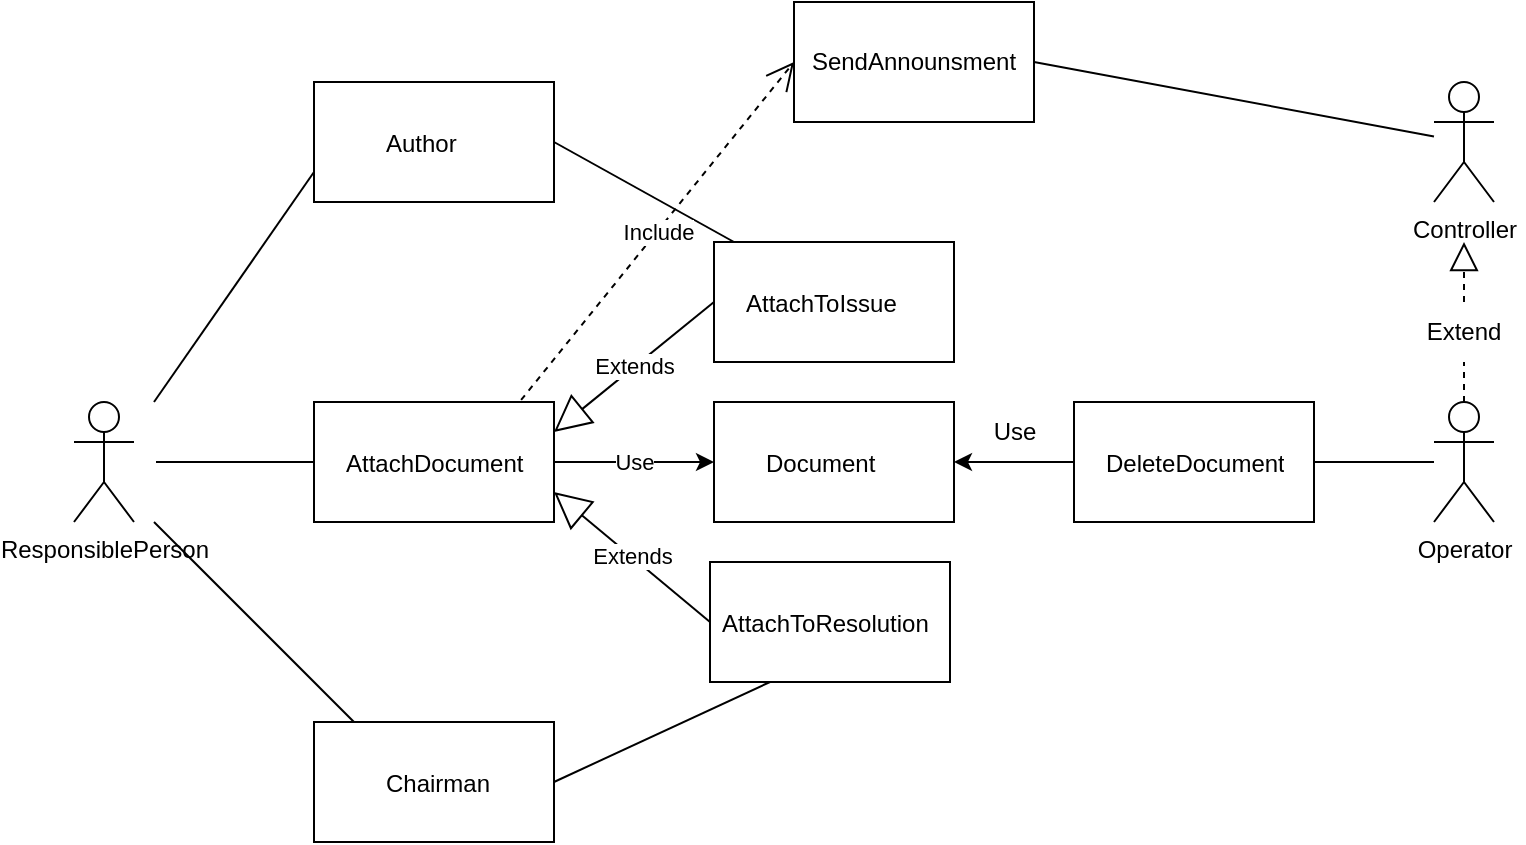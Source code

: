 <mxfile version="20.3.7" type="google"><diagram id="jvGKkX95-frtfLUONUeL" name="Страница 1"><mxGraphModel grid="1" page="1" gridSize="10" guides="1" tooltips="1" connect="1" arrows="1" fold="1" pageScale="1" pageWidth="827" pageHeight="1169" math="0" shadow="0"><root><mxCell id="0"/><mxCell id="1" parent="0"/><mxCell id="PS8-7N7S57tKgrx1aDDc-2" value="ResponsiblePerson" style="shape=umlActor;verticalLabelPosition=bottom;verticalAlign=top;html=1;outlineConnect=0;" vertex="1" parent="1"><mxGeometry x="80" y="240" width="30" height="60" as="geometry"/></mxCell><mxCell id="PS8-7N7S57tKgrx1aDDc-5" value="" style="rounded=0;whiteSpace=wrap;html=1;" vertex="1" parent="1"><mxGeometry x="400" y="160" width="120" height="60" as="geometry"/></mxCell><mxCell id="PS8-7N7S57tKgrx1aDDc-6" value="AttachToIssue" style="text;strokeColor=none;fillColor=none;align=left;verticalAlign=middle;spacingLeft=4;spacingRight=4;overflow=hidden;points=[[0,0.5],[1,0.5]];portConstraint=eastwest;rotatable=0;" vertex="1" parent="1"><mxGeometry x="410" y="175" width="96" height="30" as="geometry"/></mxCell><mxCell id="PS8-7N7S57tKgrx1aDDc-7" value="" style="rounded=0;whiteSpace=wrap;html=1;" vertex="1" parent="1"><mxGeometry x="398" y="320" width="120" height="60" as="geometry"/></mxCell><mxCell id="PS8-7N7S57tKgrx1aDDc-8" value="AttachToResolution" style="text;strokeColor=none;fillColor=none;align=left;verticalAlign=middle;spacingLeft=4;spacingRight=4;overflow=hidden;points=[[0,0.5],[1,0.5]];portConstraint=eastwest;rotatable=0;" vertex="1" parent="1"><mxGeometry x="398" y="335" width="120" height="30" as="geometry"/></mxCell><mxCell id="PS8-7N7S57tKgrx1aDDc-14" value="" style="rounded=0;whiteSpace=wrap;html=1;" vertex="1" parent="1"><mxGeometry x="200" y="240" width="120" height="60" as="geometry"/></mxCell><mxCell id="PS8-7N7S57tKgrx1aDDc-15" value="AttachDocument" style="text;strokeColor=none;fillColor=none;align=left;verticalAlign=middle;spacingLeft=4;spacingRight=4;overflow=hidden;points=[[0,0.5],[1,0.5]];portConstraint=eastwest;rotatable=0;" vertex="1" parent="1"><mxGeometry x="210" y="255" width="100" height="30" as="geometry"/></mxCell><mxCell id="PS8-7N7S57tKgrx1aDDc-16" value="" style="endArrow=none;html=1;rounded=0;entryX=0;entryY=0.5;entryDx=0;entryDy=0;" edge="1" parent="1" target="PS8-7N7S57tKgrx1aDDc-14"><mxGeometry width="50" height="50" relative="1" as="geometry"><mxPoint x="121" y="270" as="sourcePoint"/><mxPoint x="181" y="270" as="targetPoint"/></mxGeometry></mxCell><mxCell id="PS8-7N7S57tKgrx1aDDc-23" value="Extends" style="endArrow=block;endSize=16;endFill=0;html=1;rounded=0;exitX=0;exitY=0.5;exitDx=0;exitDy=0;entryX=1;entryY=0.25;entryDx=0;entryDy=0;" edge="1" parent="1" source="PS8-7N7S57tKgrx1aDDc-5" target="PS8-7N7S57tKgrx1aDDc-14"><mxGeometry width="160" relative="1" as="geometry"><mxPoint x="330" y="290" as="sourcePoint"/><mxPoint x="490" y="290" as="targetPoint"/></mxGeometry></mxCell><mxCell id="PS8-7N7S57tKgrx1aDDc-24" value="Extends" style="endArrow=block;endSize=16;endFill=0;html=1;rounded=0;exitX=0;exitY=0.5;exitDx=0;exitDy=0;entryX=1;entryY=0.75;entryDx=0;entryDy=0;" edge="1" parent="1" source="PS8-7N7S57tKgrx1aDDc-8" target="PS8-7N7S57tKgrx1aDDc-14"><mxGeometry width="160" relative="1" as="geometry"><mxPoint x="330" y="290" as="sourcePoint"/><mxPoint x="490" y="290" as="targetPoint"/></mxGeometry></mxCell><mxCell id="PS8-7N7S57tKgrx1aDDc-25" value="" style="rounded=0;whiteSpace=wrap;html=1;" vertex="1" parent="1"><mxGeometry x="200" y="80" width="120" height="60" as="geometry"/></mxCell><mxCell id="PS8-7N7S57tKgrx1aDDc-26" value="Author" style="text;strokeColor=none;fillColor=none;align=left;verticalAlign=middle;spacingLeft=4;spacingRight=4;overflow=hidden;points=[[0,0.5],[1,0.5]];portConstraint=eastwest;rotatable=0;" vertex="1" parent="1"><mxGeometry x="230" y="95" width="80" height="30" as="geometry"/></mxCell><mxCell id="PS8-7N7S57tKgrx1aDDc-27" value="" style="rounded=0;whiteSpace=wrap;html=1;" vertex="1" parent="1"><mxGeometry x="200" y="400" width="120" height="60" as="geometry"/></mxCell><mxCell id="PS8-7N7S57tKgrx1aDDc-28" value="Chairman" style="text;strokeColor=none;fillColor=none;align=left;verticalAlign=middle;spacingLeft=4;spacingRight=4;overflow=hidden;points=[[0,0.5],[1,0.5]];portConstraint=eastwest;rotatable=0;" vertex="1" parent="1"><mxGeometry x="230" y="415" width="80" height="30" as="geometry"/></mxCell><mxCell id="PS8-7N7S57tKgrx1aDDc-29" value="" style="endArrow=none;html=1;rounded=0;entryX=0;entryY=0.75;entryDx=0;entryDy=0;" edge="1" parent="1" target="PS8-7N7S57tKgrx1aDDc-25"><mxGeometry width="50" height="50" relative="1" as="geometry"><mxPoint x="120" y="240" as="sourcePoint"/><mxPoint x="440" y="270" as="targetPoint"/></mxGeometry></mxCell><mxCell id="PS8-7N7S57tKgrx1aDDc-30" value="" style="endArrow=none;html=1;rounded=0;exitX=1;exitY=0.5;exitDx=0;exitDy=0;" edge="1" parent="1" source="PS8-7N7S57tKgrx1aDDc-25"><mxGeometry width="50" height="50" relative="1" as="geometry"><mxPoint x="390" y="320" as="sourcePoint"/><mxPoint x="410" y="160" as="targetPoint"/></mxGeometry></mxCell><mxCell id="PS8-7N7S57tKgrx1aDDc-31" value="" style="endArrow=none;html=1;rounded=0;" edge="1" parent="1"><mxGeometry width="50" height="50" relative="1" as="geometry"><mxPoint x="120" y="300" as="sourcePoint"/><mxPoint x="220" y="400" as="targetPoint"/></mxGeometry></mxCell><mxCell id="PS8-7N7S57tKgrx1aDDc-32" value="" style="endArrow=none;html=1;rounded=0;exitX=1;exitY=0.5;exitDx=0;exitDy=0;entryX=0.25;entryY=1;entryDx=0;entryDy=0;" edge="1" parent="1" source="PS8-7N7S57tKgrx1aDDc-27" target="PS8-7N7S57tKgrx1aDDc-7"><mxGeometry width="50" height="50" relative="1" as="geometry"><mxPoint x="390" y="320" as="sourcePoint"/><mxPoint x="440" y="270" as="targetPoint"/></mxGeometry></mxCell><mxCell id="PS8-7N7S57tKgrx1aDDc-33" value="Operator" style="shape=umlActor;verticalLabelPosition=bottom;verticalAlign=top;html=1;outlineConnect=0;" vertex="1" parent="1"><mxGeometry x="760" y="240" width="30" height="60" as="geometry"/></mxCell><mxCell id="PS8-7N7S57tKgrx1aDDc-36" value="" style="rounded=0;whiteSpace=wrap;html=1;" vertex="1" parent="1"><mxGeometry x="580" y="240" width="120" height="60" as="geometry"/></mxCell><mxCell id="PS8-7N7S57tKgrx1aDDc-37" value="DeleteDocument" style="text;strokeColor=none;fillColor=none;align=left;verticalAlign=middle;spacingLeft=4;spacingRight=4;overflow=hidden;points=[[0,0.5],[1,0.5]];portConstraint=eastwest;rotatable=0;" vertex="1" parent="1"><mxGeometry x="590" y="255" width="100" height="30" as="geometry"/></mxCell><mxCell id="PS8-7N7S57tKgrx1aDDc-38" value="" style="endArrow=none;html=1;rounded=0;" edge="1" parent="1" source="PS8-7N7S57tKgrx1aDDc-33"><mxGeometry width="50" height="50" relative="1" as="geometry"><mxPoint x="390" y="320" as="sourcePoint"/><mxPoint x="700" y="270" as="targetPoint"/></mxGeometry></mxCell><mxCell id="PS8-7N7S57tKgrx1aDDc-41" value="Controller" style="shape=umlActor;verticalLabelPosition=bottom;verticalAlign=top;html=1;outlineConnect=0;" vertex="1" parent="1"><mxGeometry x="760" y="80" width="30" height="60" as="geometry"/></mxCell><mxCell id="PS8-7N7S57tKgrx1aDDc-43" value="" style="endArrow=block;dashed=1;endFill=0;endSize=12;html=1;rounded=0;exitX=0.5;exitY=0;exitDx=0;exitDy=0;exitPerimeter=0;startArrow=none;" edge="1" parent="1" source="PS8-7N7S57tKgrx1aDDc-44"><mxGeometry width="160" relative="1" as="geometry"><mxPoint x="330" y="290" as="sourcePoint"/><mxPoint x="775" y="160" as="targetPoint"/></mxGeometry></mxCell><mxCell id="PS8-7N7S57tKgrx1aDDc-44" value="Extend" style="text;html=1;strokeColor=none;fillColor=none;align=center;verticalAlign=middle;whiteSpace=wrap;rounded=0;" vertex="1" parent="1"><mxGeometry x="745" y="190" width="60" height="30" as="geometry"/></mxCell><mxCell id="PS8-7N7S57tKgrx1aDDc-45" value="" style="endArrow=none;dashed=1;endFill=0;endSize=12;html=1;rounded=0;exitX=0.5;exitY=0;exitDx=0;exitDy=0;exitPerimeter=0;" edge="1" parent="1" source="PS8-7N7S57tKgrx1aDDc-33" target="PS8-7N7S57tKgrx1aDDc-44"><mxGeometry width="160" relative="1" as="geometry"><mxPoint x="775" y="240" as="sourcePoint"/><mxPoint x="775" y="160" as="targetPoint"/></mxGeometry></mxCell><mxCell id="PS8-7N7S57tKgrx1aDDc-46" value="" style="rounded=0;whiteSpace=wrap;html=1;" vertex="1" parent="1"><mxGeometry x="400" y="240" width="120" height="60" as="geometry"/></mxCell><mxCell id="PS8-7N7S57tKgrx1aDDc-47" value="Document" style="text;strokeColor=none;fillColor=none;align=left;verticalAlign=middle;spacingLeft=4;spacingRight=4;overflow=hidden;points=[[0,0.5],[1,0.5]];portConstraint=eastwest;rotatable=0;" vertex="1" parent="1"><mxGeometry x="420" y="255" width="80" height="30" as="geometry"/></mxCell><mxCell id="PS8-7N7S57tKgrx1aDDc-48" value="" style="endArrow=classic;html=1;rounded=0;exitX=1;exitY=0.5;exitDx=0;exitDy=0;entryX=0;entryY=0.5;entryDx=0;entryDy=0;" edge="1" parent="1" source="PS8-7N7S57tKgrx1aDDc-14" target="PS8-7N7S57tKgrx1aDDc-46"><mxGeometry relative="1" as="geometry"><mxPoint x="360" y="290" as="sourcePoint"/><mxPoint x="460" y="290" as="targetPoint"/></mxGeometry></mxCell><mxCell id="PS8-7N7S57tKgrx1aDDc-49" value="Use" style="edgeLabel;resizable=0;html=1;align=center;verticalAlign=middle;" connectable="0" vertex="1" parent="PS8-7N7S57tKgrx1aDDc-48"><mxGeometry relative="1" as="geometry"/></mxCell><mxCell id="PS8-7N7S57tKgrx1aDDc-50" value="" style="endArrow=classic;html=1;rounded=0;entryX=1;entryY=0.5;entryDx=0;entryDy=0;exitX=0;exitY=0.5;exitDx=0;exitDy=0;" edge="1" parent="1" source="PS8-7N7S57tKgrx1aDDc-36" target="PS8-7N7S57tKgrx1aDDc-46"><mxGeometry relative="1" as="geometry"><mxPoint x="620" y="460" as="sourcePoint"/><mxPoint x="460" y="290" as="targetPoint"/></mxGeometry></mxCell><mxCell id="PS8-7N7S57tKgrx1aDDc-53" value="Use" style="text;html=1;align=center;verticalAlign=middle;resizable=0;points=[];autosize=1;strokeColor=none;fillColor=none;" vertex="1" parent="1"><mxGeometry x="530" y="240" width="40" height="30" as="geometry"/></mxCell><mxCell id="PS8-7N7S57tKgrx1aDDc-55" value="SendAnnounsment" style="rounded=0;whiteSpace=wrap;html=1;fillColor=none;" vertex="1" parent="1"><mxGeometry x="440" y="40" width="120" height="60" as="geometry"/></mxCell><mxCell id="PS8-7N7S57tKgrx1aDDc-56" value="Include" style="endArrow=open;endSize=12;dashed=1;html=1;rounded=0;exitX=0.863;exitY=-0.017;exitDx=0;exitDy=0;exitPerimeter=0;entryX=0;entryY=0.5;entryDx=0;entryDy=0;" edge="1" parent="1" source="PS8-7N7S57tKgrx1aDDc-14" target="PS8-7N7S57tKgrx1aDDc-55"><mxGeometry width="160" relative="1" as="geometry"><mxPoint x="330" y="290" as="sourcePoint"/><mxPoint x="490" y="290" as="targetPoint"/></mxGeometry></mxCell><mxCell id="PS8-7N7S57tKgrx1aDDc-57" value="" style="endArrow=none;html=1;rounded=0;entryX=1;entryY=0.5;entryDx=0;entryDy=0;" edge="1" parent="1" source="PS8-7N7S57tKgrx1aDDc-41" target="PS8-7N7S57tKgrx1aDDc-55"><mxGeometry width="50" height="50" relative="1" as="geometry"><mxPoint x="390" y="320" as="sourcePoint"/><mxPoint x="440" y="270" as="targetPoint"/></mxGeometry></mxCell></root></mxGraphModel></diagram></mxfile>